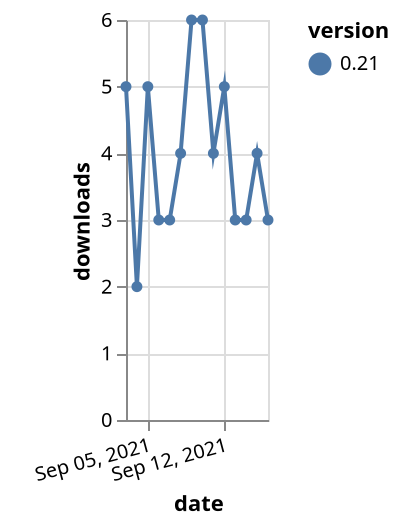 {"$schema": "https://vega.github.io/schema/vega-lite/v5.json", "description": "A simple bar chart with embedded data.", "data": {"values": [{"date": "2021-09-03", "total": 16215, "delta": 5, "version": "0.21"}, {"date": "2021-09-04", "total": 16217, "delta": 2, "version": "0.21"}, {"date": "2021-09-05", "total": 16222, "delta": 5, "version": "0.21"}, {"date": "2021-09-06", "total": 16225, "delta": 3, "version": "0.21"}, {"date": "2021-09-07", "total": 16228, "delta": 3, "version": "0.21"}, {"date": "2021-09-08", "total": 16232, "delta": 4, "version": "0.21"}, {"date": "2021-09-09", "total": 16238, "delta": 6, "version": "0.21"}, {"date": "2021-09-10", "total": 16244, "delta": 6, "version": "0.21"}, {"date": "2021-09-11", "total": 16248, "delta": 4, "version": "0.21"}, {"date": "2021-09-12", "total": 16253, "delta": 5, "version": "0.21"}, {"date": "2021-09-13", "total": 16256, "delta": 3, "version": "0.21"}, {"date": "2021-09-14", "total": 16259, "delta": 3, "version": "0.21"}, {"date": "2021-09-15", "total": 16263, "delta": 4, "version": "0.21"}, {"date": "2021-09-16", "total": 16266, "delta": 3, "version": "0.21"}]}, "width": "container", "mark": {"type": "line", "point": {"filled": true}}, "encoding": {"x": {"field": "date", "type": "temporal", "timeUnit": "yearmonthdate", "title": "date", "axis": {"labelAngle": -15}}, "y": {"field": "delta", "type": "quantitative", "title": "downloads"}, "color": {"field": "version", "type": "nominal"}, "tooltip": {"field": "delta"}}}